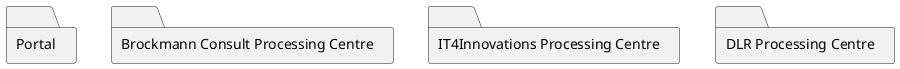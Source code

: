 @startuml



folder "Portal" [[../computational/portal/index.html]] {
}
folder "Brockmann Consult Processing Centre" [[../computational/bc-pc/index.html]] {
}
folder "IT4Innovations Processing Centre" [[../computational/it4i-pc/index.html]] {
}
folder "DLR Processing Centre" [[../computational/dlr-pc/index.html]] {
}

@enduml
